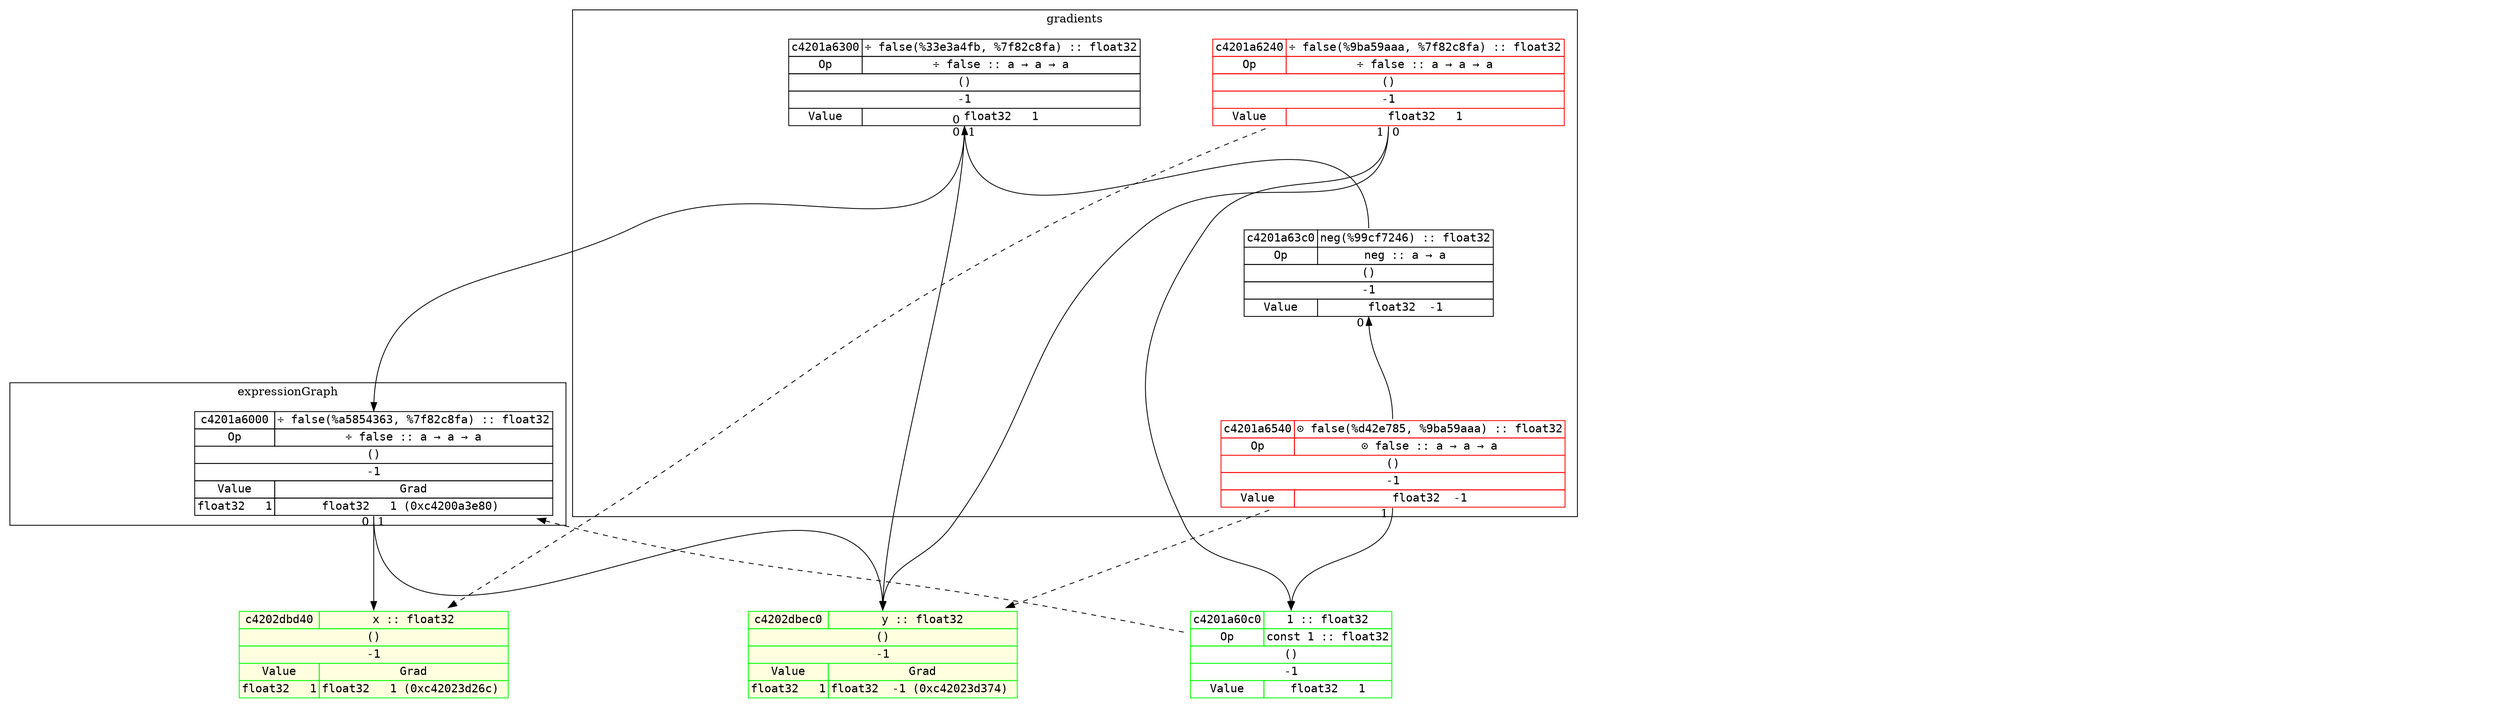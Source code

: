 digraph fullGraph {
	nodesep=1;
	rankdir=TB;
	ranksep="1.5 equally";
	Node_0xc4201a6000:anchor:s->Node_0xc4202dbd40:anchor:n[ labelfloat=false, taillabel=" 0 " ];
	Node_0xc4201a6000:anchor:s->Node_0xc4202dbec0:anchor:n[ labelfloat=false, taillabel=" 1 " ];
	Node_0xc4201a6240:anchor:s->Node_0xc4201a60c0:anchor:n[ labelfloat=false, taillabel=" 0 " ];
	Node_0xc4201a6240:anchor:s->Node_0xc4202dbec0:anchor:n[ labelfloat=false, taillabel=" 1 " ];
	Node_0xc4201a6300:anchor:s->Node_0xc4201a6000:anchor:n[ labelfloat=false, taillabel=" 0 " ];
	Node_0xc4201a6300:anchor:s->Node_0xc4202dbec0:anchor:n[ labelfloat=false, taillabel=" 1 " ];
	Node_0xc4201a6300:anchor:s->Node_0xc4201a63c0:anchor:n[ dir=back, labelfloat=false, taillabel=" 0 " ];
	Node_0xc4201a63c0:anchor:s->Node_0xc4201a6540:anchor:n[ dir=back, labelfloat=false, taillabel=" 0 " ];
	Node_0xc4201a6540:anchor:s->Node_0xc4201a60c0:anchor:n[ labelfloat=false, taillabel=" 1 " ];
	Node_0xc4201a6540->Node_0xc4202dbec0[ constraint=false, style=dashed, weight=999 ];
	Node_0xc4201a60c0->Node_0xc4201a6000[ constraint=false, style=dashed, weight=999 ];
	Node_0xc4201a6240->Node_0xc4202dbd40[ constraint=false, style=dashed, weight=999 ];
	outsideRoot->insideInputs[ constraint=false, style=invis, weight=999 ];
	outsideConsts->insideConsts[ constraint=false, style=invis, weight=999 ];
	outsideRoot->outsideConsts[ constraint=false, style=invis, weight=999 ];
	insideInputs->insideConsts[ constraint=false, style=invis, weight=999 ];
	outsideExprG->insideExprG[ constraint=false, style=invis, weight=999 ];
	outsideConsts->outsideExprG[ constraint=false, style=invis, weight=999 ];
	insideConsts->insideExprG[ constraint=false, style=invis, weight=999 ];
	outside_gradients->inside_gradients[ constraint=false, style=invis, weight=999 ];
	outsideExprG->outside_gradients[ constraint=false, style=invis, weight=999 ];
	insideExprG->inside_gradients[ constraint=false, style=invis, weight=999 ];
	subgraph cluster_expressionGraph {
	label=expressionGraph;
	Node_0xc4201a6000 [ fontname=monospace, label=<
<TABLE BORDER="0" CELLBORDER="1" CELLSPACING="0" PORT="anchor" >

<TR><TD>c4201a6000</TD><TD>÷ false(%a5854363, %7f82c8fa) :: float32</TD></TR>
<TR><TD>Op</TD><TD>÷ false :: a → a → a</TD></TR>
<TR><TD COLSPAN="2">()</TD></TR>
<TR><TD COLSPAN="2">-1</TD></TR>
<TR><TD>Value</TD><TD>Grad</TD></TR>
<TR><TD>float32   1</TD><TD>float32   1 (0xc4200a3e80) </TD></TR>


</TABLE>
>, shape=none ];
	insideExprG [ style=invis ];

}
;
	subgraph cluster_gradients {
	label=gradients;
	Node_0xc4201a6240 [ fontname=monospace, label=<
<TABLE BORDER="0" CELLBORDER="1" CELLSPACING="0" PORT="anchor"  COLOR="#FF0000;" >

<TR><TD>c4201a6240</TD><TD>÷ false(%9ba59aaa, %7f82c8fa) :: float32</TD></TR>
<TR><TD>Op</TD><TD>÷ false :: a → a → a</TD></TR>
<TR><TD COLSPAN="2">()</TD></TR>
<TR><TD COLSPAN="2">-1</TD></TR>

<TR><TD>Value</TD><TD>float32   1</TD></TR>


</TABLE>
>, shape=none ];
	Node_0xc4201a6300 [ fontname=monospace, label=<
<TABLE BORDER="0" CELLBORDER="1" CELLSPACING="0" PORT="anchor" >

<TR><TD>c4201a6300</TD><TD>÷ false(%33e3a4fb, %7f82c8fa) :: float32</TD></TR>
<TR><TD>Op</TD><TD>÷ false :: a → a → a</TD></TR>
<TR><TD COLSPAN="2">()</TD></TR>
<TR><TD COLSPAN="2">-1</TD></TR>

<TR><TD>Value</TD><TD>float32   1</TD></TR>


</TABLE>
>, shape=none ];
	Node_0xc4201a63c0 [ fontname=monospace, label=<
<TABLE BORDER="0" CELLBORDER="1" CELLSPACING="0" PORT="anchor" >

<TR><TD>c4201a63c0</TD><TD>neg(%99cf7246) :: float32</TD></TR>
<TR><TD>Op</TD><TD>neg :: a → a</TD></TR>
<TR><TD COLSPAN="2">()</TD></TR>
<TR><TD COLSPAN="2">-1</TD></TR>

<TR><TD>Value</TD><TD>float32  -1</TD></TR>


</TABLE>
>, shape=none ];
	Node_0xc4201a6540 [ fontname=monospace, label=<
<TABLE BORDER="0" CELLBORDER="1" CELLSPACING="0" PORT="anchor"  COLOR="#FF0000;" >

<TR><TD>c4201a6540</TD><TD>⊙ false(%d42e785, %9ba59aaa) :: float32</TD></TR>
<TR><TD>Op</TD><TD>⊙ false :: a → a → a</TD></TR>
<TR><TD COLSPAN="2">()</TD></TR>
<TR><TD COLSPAN="2">-1</TD></TR>

<TR><TD>Value</TD><TD>float32  -1</TD></TR>


</TABLE>
>, shape=none ];
	inside_gradients [ style=invis ];

}
;
	subgraph inputConsts {
	rank=max;
	subgraph cluster_constants {
	label=constants;
	Node_0xc4201a60c0 [ fontname=monospace, label=<
<TABLE BORDER="0" CELLBORDER="1" CELLSPACING="0" PORT="anchor"  COLOR="#00FF00;">

<TR><TD>c4201a60c0</TD><TD>1 :: float32</TD></TR>
<TR><TD>Op</TD><TD>const 1 :: float32</TD></TR>
<TR><TD COLSPAN="2">()</TD></TR>
<TR><TD COLSPAN="2">-1</TD></TR>

<TR><TD>Value</TD><TD>float32   1</TD></TR>


</TABLE>
>, shape=none ];
	insideConsts [ style=invis ];

}
;
	subgraph cluster_inputs {
	label=inputs;
	Node_0xc4202dbd40 [ fontname=monospace, label=<
<TABLE BORDER="0" CELLBORDER="1" CELLSPACING="0" PORT="anchor"  COLOR="#00FF00;" BGCOLOR="lightyellow">

<TR><TD>c4202dbd40</TD><TD>x :: float32</TD></TR>

<TR><TD COLSPAN="2">()</TD></TR>
<TR><TD COLSPAN="2">-1</TD></TR>
<TR><TD>Value</TD><TD>Grad</TD></TR>
<TR><TD>float32   1</TD><TD>float32   1 (0xc42023d26c) </TD></TR>


</TABLE>
>, shape=none ];
	Node_0xc4202dbec0 [ fontname=monospace, label=<
<TABLE BORDER="0" CELLBORDER="1" CELLSPACING="0" PORT="anchor"  COLOR="#00FF00;" BGCOLOR="lightyellow">

<TR><TD>c4202dbec0</TD><TD>y :: float32</TD></TR>

<TR><TD COLSPAN="2">()</TD></TR>
<TR><TD COLSPAN="2">-1</TD></TR>
<TR><TD>Value</TD><TD>Grad</TD></TR>
<TR><TD>float32   1</TD><TD>float32  -1 (0xc42023d374) </TD></TR>


</TABLE>
>, shape=none ];
	insideInputs [ style=invis ];

}
;

}
;
	subgraph outsides {
	outsideConsts [ style=invis ];
	outsideExprG [ style=invis ];
	outsideRoot [ style=invis ];
	outside_gradients [ style=invis ];

}
;

}
